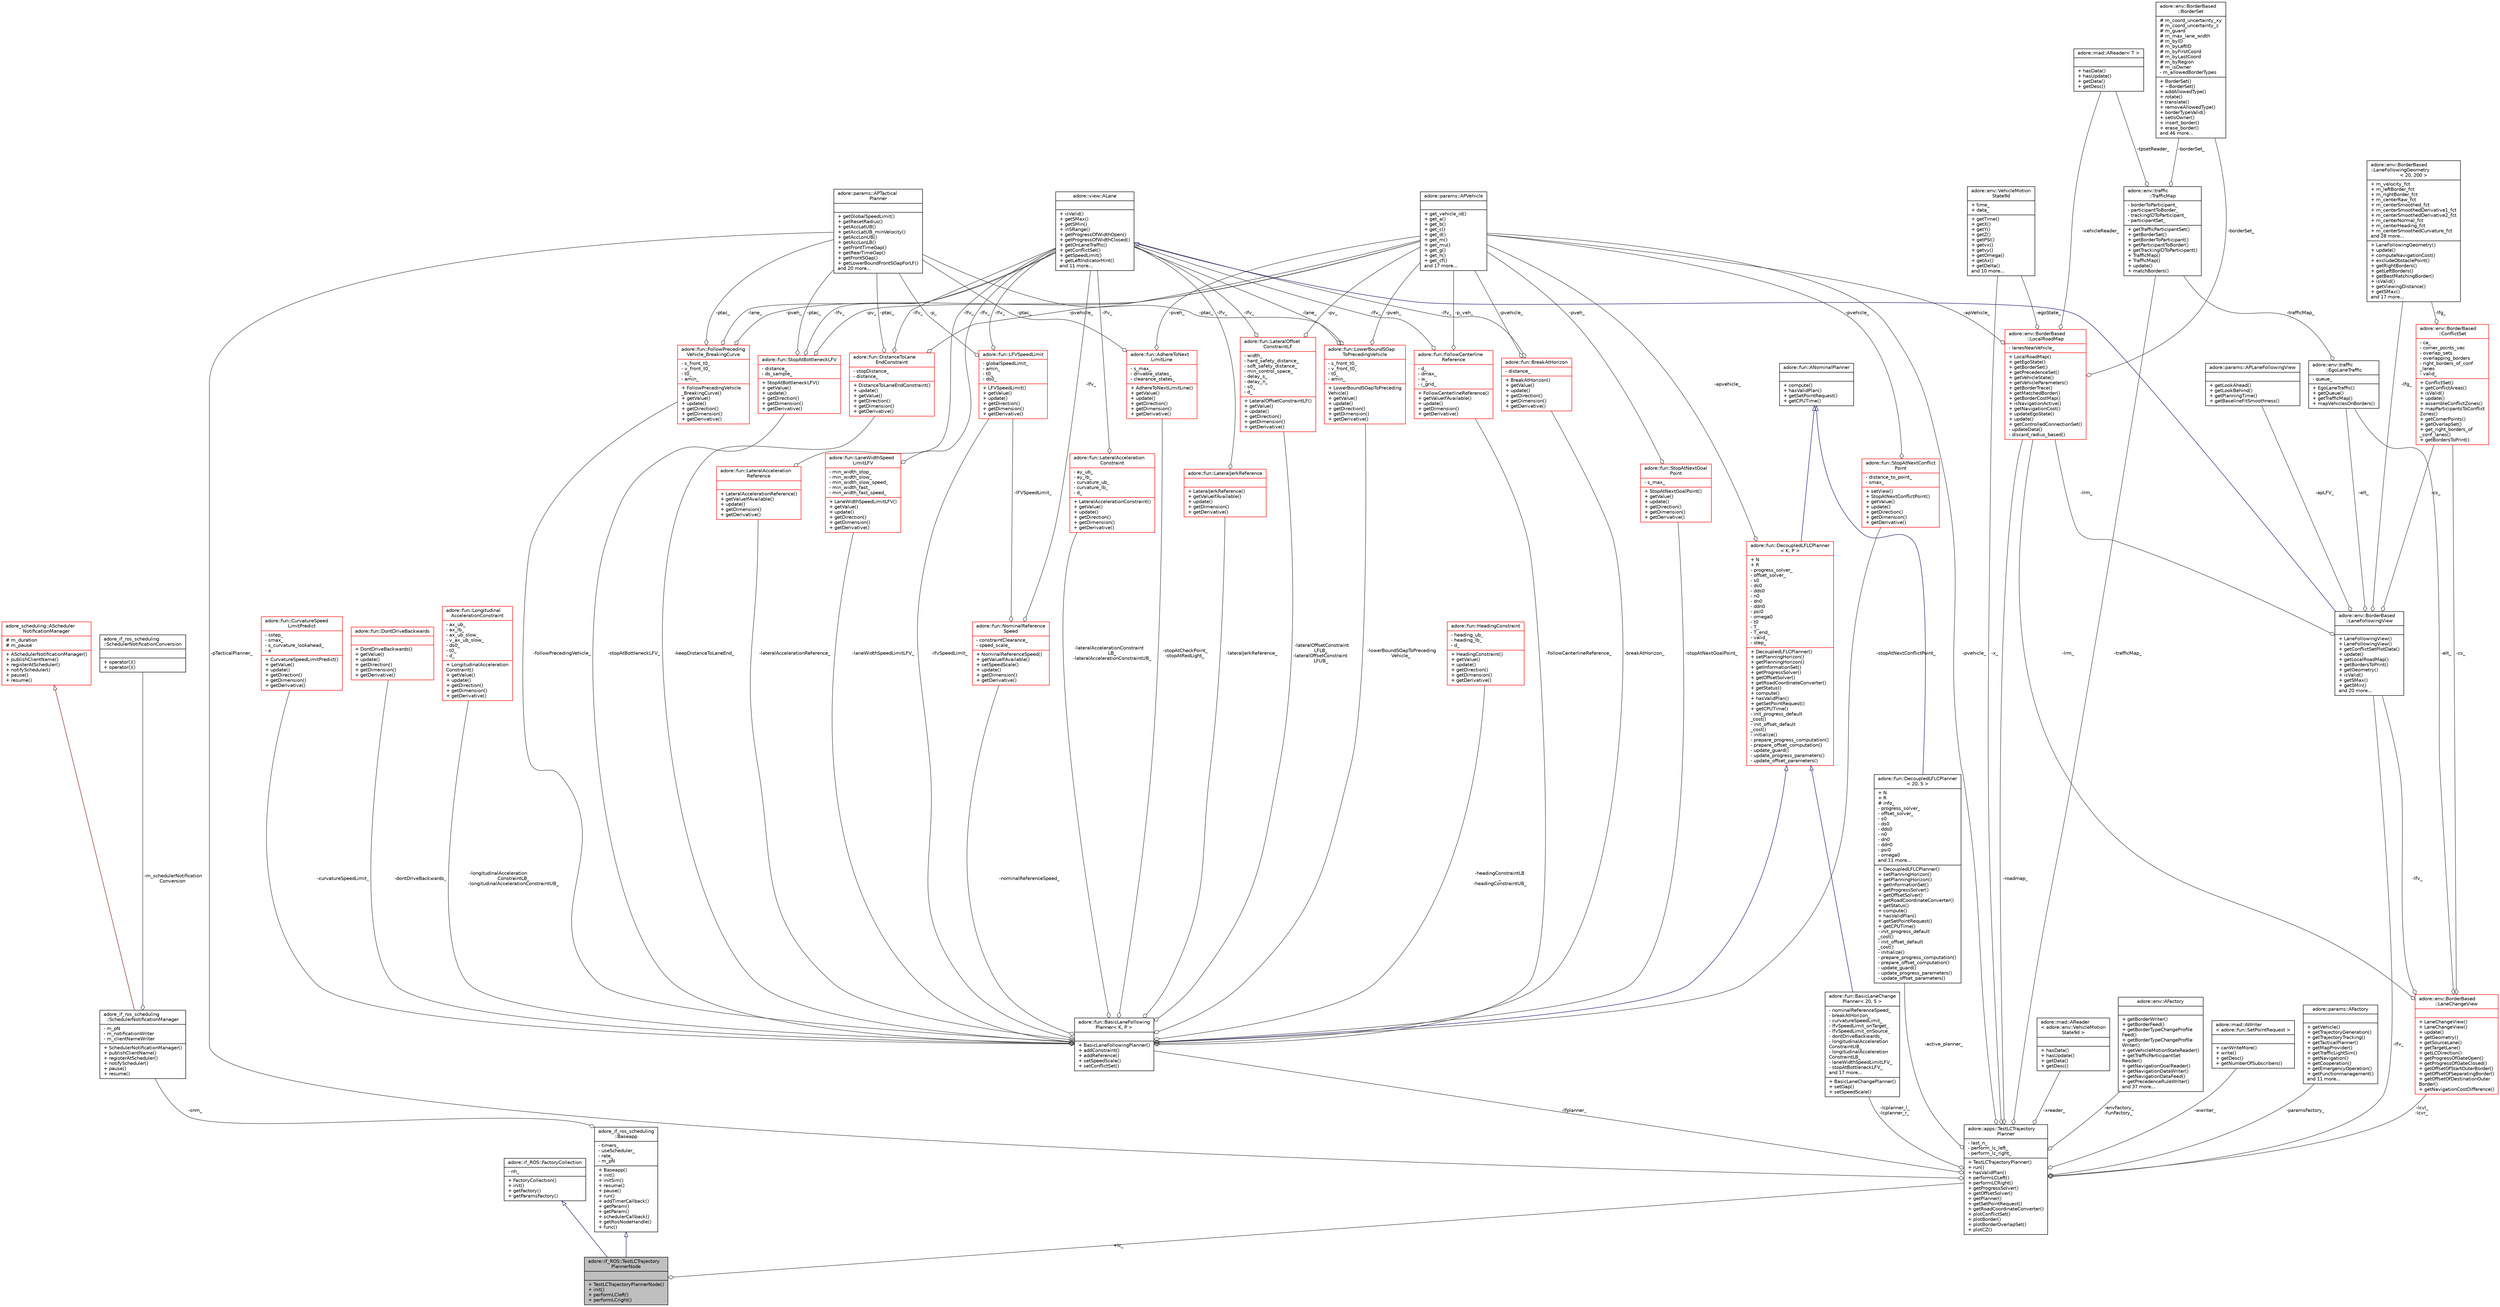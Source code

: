 digraph "adore::if_ROS::TestLCTrajectoryPlannerNode"
{
 // LATEX_PDF_SIZE
  edge [fontname="Helvetica",fontsize="10",labelfontname="Helvetica",labelfontsize="10"];
  node [fontname="Helvetica",fontsize="10",shape=record];
  Node1 [label="{adore::if_ROS::TestLCTrajectory\lPlannerNode\n||+ TestLCTrajectoryPlannerNode()\l+ init()\l+ performLCleft()\l+ performLCright()\l}",height=0.2,width=0.4,color="black", fillcolor="grey75", style="filled", fontcolor="black",tooltip=" "];
  Node2 -> Node1 [dir="back",color="midnightblue",fontsize="10",style="solid",arrowtail="onormal",fontname="Helvetica"];
  Node2 [label="{adore::if_ROS::FactoryCollection\n|- nh_\l|+ FactoryCollection()\l+ init()\l+ getFactory()\l+ getParamsFactory()\l}",height=0.2,width=0.4,color="black", fillcolor="white", style="filled",URL="$classadore_1_1if__ROS_1_1FactoryCollection.html",tooltip=" "];
  Node3 -> Node1 [dir="back",color="midnightblue",fontsize="10",style="solid",arrowtail="onormal",fontname="Helvetica"];
  Node3 [label="{adore_if_ros_scheduling\l::Baseapp\n|- timers_\l- useScheduler_\l- rate_\l- m_pN\l|+ Baseapp()\l+ init()\l+ initSim()\l+ resume()\l+ pause()\l+ run()\l+ addTimerCallback()\l+ getParam()\l+ getParam()\l+ schedulerCallback()\l+ getRosNodeHandle()\l+ func()\l}",height=0.2,width=0.4,color="black", fillcolor="white", style="filled",URL="$classadore__if__ros__scheduling_1_1Baseapp.html",tooltip=" "];
  Node4 -> Node3 [color="grey25",fontsize="10",style="solid",label=" -snm_" ,arrowhead="odiamond",fontname="Helvetica"];
  Node4 [label="{adore_if_ros_scheduling\l::SchedulerNotificationManager\n|- m_pN\l- m_notificationWriter\l- m_clientNameWriter\l|+ SchedulerNotificationManager()\l+ publishClientName()\l+ registerAtScheduler()\l+ notifyScheduler()\l+ pause()\l+ resume()\l}",height=0.2,width=0.4,color="black", fillcolor="white", style="filled",URL="$classadore__if__ros__scheduling_1_1SchedulerNotificationManager.html",tooltip=" "];
  Node5 -> Node4 [dir="back",color="firebrick4",fontsize="10",style="solid",arrowtail="onormal",fontname="Helvetica"];
  Node5 [label="{adore_scheduling::AScheduler\lNotificationManager\n|# m_duration\l# m_pause\l|+ ASchedulerNotificationManager()\l+ publishClientName()\l+ registerAtScheduler()\l+ notifyScheduler()\l+ pause()\l+ resume()\l}",height=0.2,width=0.4,color="red", fillcolor="white", style="filled",URL="$classadore__scheduling_1_1ASchedulerNotificationManager.html",tooltip=" "];
  Node7 -> Node4 [color="grey25",fontsize="10",style="solid",label=" -m_schedulerNotification\lConversion" ,arrowhead="odiamond",fontname="Helvetica"];
  Node7 [label="{adore_if_ros_scheduling\l::SchedulerNotificationConversion\n||+ operator()()\l+ operator()()\l}",height=0.2,width=0.4,color="black", fillcolor="white", style="filled",URL="$classadore__if__ros__scheduling_1_1SchedulerNotificationConversion.html",tooltip=" "];
  Node8 -> Node1 [color="grey25",fontsize="10",style="solid",label=" +lc_" ,arrowhead="odiamond",fontname="Helvetica"];
  Node8 [label="{adore::apps::TestLCTrajectory\lPlanner\n|- last_n_\l- perform_lc_left_\l- perform_lc_right_\l|+ TestLCTrajectoryPlanner()\l+ run()\l+ hasValidPlan()\l+ performLCLeft()\l+ performLCRight()\l+ getProgressSolver()\l+ getOffsetSolver()\l+ getPlanner()\l+ getSetPointRequest()\l+ getRoadCoordinateConverter()\l+ plotConflictSet()\l+ plotBorder()\l+ plotBorderOverlapSet()\l+ plotCZ()\l}",height=0.2,width=0.4,color="black", fillcolor="white", style="filled",URL="$classadore_1_1apps_1_1TestLCTrajectoryPlanner.html",tooltip="test implementation of a lane change trajectory planner"];
  Node9 -> Node8 [color="grey25",fontsize="10",style="solid",label=" -active_planner_" ,arrowhead="odiamond",fontname="Helvetica"];
  Node9 [label="{adore::fun::DecoupledLFLCPlanner\l\< 20, 5 \>\n|+ N\l+ R\l# info_\l- progress_solver_\l- offset_solver_\l- s0\l- ds0\l- dds0\l- n0\l- dn0\l- ddn0\l- psi0\l- omega0\land 11 more...\l|+ DecoupledLFLCPlanner()\l+ setPlanningHorizon()\l+ getPlanningHorizon()\l+ getInformationSet()\l+ getProgressSolver()\l+ getOffsetSolver()\l+ getRoadCoordinateConverter()\l+ getStatus()\l+ compute()\l+ hasValidPlan()\l+ getSetPointRequest()\l+ getCPUTime()\l- init_progress_default\l_cost()\l- init_offset_default\l_cost()\l- initialize()\l- prepare_progress_computation()\l- prepare_offset_computation()\l- update_guard()\l- update_progress_parameters()\l- update_offset_parameters()\l}",height=0.2,width=0.4,color="black", fillcolor="white", style="filled",URL="$classadore_1_1fun_1_1DecoupledLFLCPlanner.html",tooltip=" "];
  Node10 -> Node9 [dir="back",color="midnightblue",fontsize="10",style="solid",arrowtail="onormal",fontname="Helvetica"];
  Node10 [label="{adore::fun::ANominalPlanner\n||+ compute()\l+ hasValidPlan()\l+ getSetPointRequest()\l+ getCPUTime()\l}",height=0.2,width=0.4,color="black", fillcolor="white", style="filled",URL="$classadore_1_1fun_1_1ANominalPlanner.html",tooltip=" "];
  Node11 -> Node8 [color="grey25",fontsize="10",style="solid",label=" -lcplanner_l_\n-lcplanner_r_" ,arrowhead="odiamond",fontname="Helvetica"];
  Node11 [label="{adore::fun::BasicLaneChange\lPlanner\< 20, 5 \>\n|- nominalReferenceSpeed_\l- breakAtHorizon_\l- curvatureSpeedLimit_\l- lfvSpeedLimit_onTarget_\l- lfvSpeedLimit_onSource_\l- dontDriveBackwards_\l- longitudinalAcceleration\lConstraintUB_\l- longitudinalAcceleration\lConstraintLB_\l- laneWidthSpeedLimitLFV_\l- stopAtBottleneckLFV_\land 17 more...\l|+ BasicLaneChangePlanner()\l+ setGap()\l+ setSpeedScale()\l}",height=0.2,width=0.4,color="black", fillcolor="white", style="filled",URL="$classadore_1_1fun_1_1BasicLaneChangePlanner.html",tooltip=" "];
  Node12 -> Node11 [dir="back",color="midnightblue",fontsize="10",style="solid",arrowtail="onormal",fontname="Helvetica"];
  Node12 [label="{adore::fun::DecoupledLFLCPlanner\l\< K, P \>\n|+ N\l+ R\l- progress_solver_\l- offset_solver_\l- s0\l- ds0\l- dds0\l- n0\l- dn0\l- ddn0\l- psi0\l- omega0\l- t0\l- T_\l- T_end_\l- valid_\l- step_\l|+ DecoupledLFLCPlanner()\l+ setPlanningHorizon()\l+ getPlanningHorizon()\l+ getInformationSet()\l+ getProgressSolver()\l+ getOffsetSolver()\l+ getRoadCoordinateConverter()\l+ getStatus()\l+ compute()\l+ hasValidPlan()\l+ getSetPointRequest()\l+ getCPUTime()\l- init_progress_default\l_cost()\l- init_offset_default\l_cost()\l- initialize()\l- prepare_progress_computation()\l- prepare_offset_computation()\l- update_guard()\l- update_progress_parameters()\l- update_offset_parameters()\l}",height=0.2,width=0.4,color="red", fillcolor="white", style="filled",URL="$classadore_1_1fun_1_1DecoupledLFLCPlanner.html",tooltip=" "];
  Node10 -> Node12 [dir="back",color="midnightblue",fontsize="10",style="solid",arrowtail="onormal",fontname="Helvetica"];
  Node14 -> Node12 [color="grey25",fontsize="10",style="solid",label=" -apvehicle_" ,arrowhead="odiamond",fontname="Helvetica"];
  Node14 [label="{adore::params::APVehicle\n||+ get_vehicle_id()\l+ get_a()\l+ get_b()\l+ get_c()\l+ get_d()\l+ get_m()\l+ get_mu()\l+ get_g()\l+ get_h()\l+ get_cf()\land 17 more...\l}",height=0.2,width=0.4,color="black", fillcolor="white", style="filled",URL="$classadore_1_1params_1_1APVehicle.html",tooltip="abstract class for vehicle configuration related paremeters"];
  Node24 -> Node8 [color="grey25",fontsize="10",style="solid",label=" -x_" ,arrowhead="odiamond",fontname="Helvetica"];
  Node24 [label="{adore::env::VehicleMotion\lState9d\n|+ time_\l+ data_\l|+ getTime()\l+ getX()\l+ getY()\l+ getZ()\l+ getPSI()\l+ getvx()\l+ getvy()\l+ getOmega()\l+ getAx()\l+ getDelta()\land 10 more...\l}",height=0.2,width=0.4,color="black", fillcolor="white", style="filled",URL="$structadore_1_1env_1_1VehicleMotionState9d.html",tooltip="This struct holds the motion state of the vehicle in 9d."];
  Node25 -> Node8 [color="grey25",fontsize="10",style="solid",label=" -xreader_" ,arrowhead="odiamond",fontname="Helvetica"];
  Node25 [label="{adore::mad::AReader\l\< adore::env::VehicleMotion\lState9d \>\n||+ hasData()\l+ hasUpdate()\l+ getData()\l+ getDesc()\l}",height=0.2,width=0.4,color="black", fillcolor="white", style="filled",URL="$classadore_1_1mad_1_1AReader.html",tooltip=" "];
  Node14 -> Node8 [color="grey25",fontsize="10",style="solid",label=" -pvehicle_" ,arrowhead="odiamond",fontname="Helvetica"];
  Node26 -> Node8 [color="grey25",fontsize="10",style="solid",label=" -trafficMap_" ,arrowhead="odiamond",fontname="Helvetica"];
  Node26 [label="{adore::env::traffic\l::TrafficMap\n|- borderToParticipant_\l- participantToBorder_\l- trackingIDToParticipant_\l- participantSet_\l|+ getTrafficParticipantSet()\l+ getBorderSet()\l+ getBorderToParticipant()\l+ getParticipantToBorder()\l+ getTrackingIDToParticipant()\l+ TrafficMap()\l+ TrafficMap()\l+ update()\l+ matchBorders()\l}",height=0.2,width=0.4,color="black", fillcolor="white", style="filled",URL="$classadore_1_1env_1_1traffic_1_1TrafficMap.html",tooltip=" "];
  Node27 -> Node26 [color="grey25",fontsize="10",style="solid",label=" -tpsetReader_" ,arrowhead="odiamond",fontname="Helvetica"];
  Node27 [label="{adore::mad::AReader\< T \>\n||+ hasData()\l+ hasUpdate()\l+ getData()\l+ getDesc()\l}",height=0.2,width=0.4,color="black", fillcolor="white", style="filled",URL="$classadore_1_1mad_1_1AReader.html",tooltip=" "];
  Node28 -> Node26 [color="grey25",fontsize="10",style="solid",label=" -borderSet_" ,arrowhead="odiamond",fontname="Helvetica"];
  Node28 [label="{adore::env::BorderBased\l::BorderSet\n|# m_coord_uncertainty_xy\l# m_coord_uncertainty_z\l# m_guard\l# m_max_lane_width\l# m_byID\l# m_byLeftID\l# m_byFirstCoord\l# m_byLastCoord\l# m_byRegion\l# m_isOwner\l- m_allowedBorderTypes\l|+ BorderSet()\l+ ~BorderSet()\l+ addAllowedType()\l+ rotate()\l+ translate()\l+ removeAllowedType()\l+ borderTypeValid()\l+ setIsOwner()\l+ insert_border()\l+ erase_border()\land 46 more...\l}",height=0.2,width=0.4,color="black", fillcolor="white", style="filled",URL="$classadore_1_1env_1_1BorderBased_1_1BorderSet.html",tooltip="efficiently store borders in boost R-tree"];
  Node29 -> Node8 [color="grey25",fontsize="10",style="solid",label=" -lfplanner_" ,arrowhead="odiamond",fontname="Helvetica"];
  Node29 [label="{adore::fun::BasicLaneFollowing\lPlanner\< K, P \>\n||+ BasicLaneFollowingPlanner()\l+ addConstraint()\l+ addReference()\l+ setSpeedScale()\l+ setConflictSet()\l}",height=0.2,width=0.4,color="black", fillcolor="white", style="filled",URL="$classadore_1_1fun_1_1BasicLaneFollowingPlanner.html",tooltip=" "];
  Node12 -> Node29 [dir="back",color="midnightblue",fontsize="10",style="solid",arrowtail="onormal",fontname="Helvetica"];
  Node30 -> Node29 [color="grey25",fontsize="10",style="solid",label=" -headingConstraintLB\l_\n-headingConstraintUB_" ,arrowhead="odiamond",fontname="Helvetica"];
  Node30 [label="{adore::fun::HeadingConstraint\n|- heading_ub_\l- heading_lb_\l- d_\l|+ HeadingConstraint()\l+ getValue()\l+ update()\l+ getDirection()\l+ getDimension()\l+ getDerivative()\l}",height=0.2,width=0.4,color="red", fillcolor="white", style="filled",URL="$classadore_1_1fun_1_1HeadingConstraint.html",tooltip=" "];
  Node32 -> Node29 [color="grey25",fontsize="10",style="solid",label=" -followCenterlineReference_" ,arrowhead="odiamond",fontname="Helvetica"];
  Node32 [label="{adore::fun::FollowCenterline\lReference\n|- d_\l- dmax_\l- w_\l- i_grid_\l|+ FollowCenterlineReference()\l+ getValueIfAvailable()\l+ update()\l+ getDimension()\l+ getDerivative()\l}",height=0.2,width=0.4,color="red", fillcolor="white", style="filled",URL="$classadore_1_1fun_1_1FollowCenterlineReference.html",tooltip=" "];
  Node14 -> Node32 [color="grey25",fontsize="10",style="solid",label=" -p_veh_" ,arrowhead="odiamond",fontname="Helvetica"];
  Node18 -> Node32 [color="grey25",fontsize="10",style="solid",label=" -lfv_" ,arrowhead="odiamond",fontname="Helvetica"];
  Node18 [label="{adore::view::ALane\n||+ isValid()\l+ getSMax()\l+ getSMin()\l+ inSRange()\l+ getProgressOfWidthOpen()\l+ getProgressOfWidthClosed()\l+ getOnLaneTraffic()\l+ getConflictSet()\l+ getSpeedLimit()\l+ getLeftIndicatorHint()\land 11 more...\l}",height=0.2,width=0.4,color="black", fillcolor="white", style="filled",URL="$classadore_1_1view_1_1ALane.html",tooltip=" "];
  Node34 -> Node29 [color="grey25",fontsize="10",style="solid",label=" -curvatureSpeedLimit_" ,arrowhead="odiamond",fontname="Helvetica"];
  Node34 [label="{adore::fun::CurvatureSpeed\lLimitPredict\n|- sstep_\l- smax_\l- s_curvature_lookahead_\l- a\l|+ CurvatureSpeedLimitPredict()\l+ getValue()\l+ update()\l+ getDirection()\l+ getDimension()\l+ getDerivative()\l}",height=0.2,width=0.4,color="red", fillcolor="white", style="filled",URL="$classadore_1_1fun_1_1CurvatureSpeedLimitPredict.html",tooltip=" "];
  Node36 -> Node29 [color="grey25",fontsize="10",style="solid",label=" -lowerBoundSGapToPreceding\lVehicle_" ,arrowhead="odiamond",fontname="Helvetica"];
  Node36 [label="{adore::fun::LowerBoundSGap\lToPrecedingVehicle\n|- s_front_t0_\l- v_front_t0_\l- t0_\l- amin_\l|+ LowerBoundSGapToPreceding\lVehicle()\l+ getValue()\l+ update()\l+ getDirection()\l+ getDimension()\l+ getDerivative()\l}",height=0.2,width=0.4,color="red", fillcolor="white", style="filled",URL="$classadore_1_1fun_1_1LowerBoundSGapToPrecedingVehicle.html",tooltip=" "];
  Node14 -> Node36 [color="grey25",fontsize="10",style="solid",label=" -pveh_" ,arrowhead="odiamond",fontname="Helvetica"];
  Node18 -> Node36 [color="grey25",fontsize="10",style="solid",label=" -lane_" ,arrowhead="odiamond",fontname="Helvetica"];
  Node37 -> Node36 [color="grey25",fontsize="10",style="solid",label=" -ptac_" ,arrowhead="odiamond",fontname="Helvetica"];
  Node37 [label="{adore::params::APTactical\lPlanner\n||+ getGlobalSpeedLimit()\l+ getResetRadius()\l+ getAccLatUB()\l+ getAccLatUB_minVelocity()\l+ getAccLonUB()\l+ getAccLonLB()\l+ getFrontTimeGap()\l+ getRearTimeGap()\l+ getFrontSGap()\l+ getLowerBoundFrontSGapForLF()\land 20 more...\l}",height=0.2,width=0.4,color="black", fillcolor="white", style="filled",URL="$classadore_1_1params_1_1APTacticalPlanner.html",tooltip="abstract classs containing parameters to configure aspects and constraints of the tactical planner"];
  Node38 -> Node29 [color="grey25",fontsize="10",style="solid",label=" -dontDriveBackwards_" ,arrowhead="odiamond",fontname="Helvetica"];
  Node38 [label="{adore::fun::DontDriveBackwards\n||+ DontDriveBackwards()\l+ getValue()\l+ update()\l+ getDirection()\l+ getDimension()\l+ getDerivative()\l}",height=0.2,width=0.4,color="red", fillcolor="white", style="filled",URL="$classadore_1_1fun_1_1DontDriveBackwards.html",tooltip=" "];
  Node39 -> Node29 [color="grey25",fontsize="10",style="solid",label=" -lateralOffsetConstraint\lLFLB_\n-lateralOffsetConstraint\lLFUB_" ,arrowhead="odiamond",fontname="Helvetica"];
  Node39 [label="{adore::fun::LateralOffset\lConstraintLF\n|- width_\l- hard_safety_distance_\l- soft_safety_distance_\l- min_control_space_\l- delay_s_\l- delay_n_\l- s0_\l- d_\l|+ LateralOffsetConstraintLF()\l+ getValue()\l+ update()\l+ getDirection()\l+ getDimension()\l+ getDerivative()\l}",height=0.2,width=0.4,color="red", fillcolor="white", style="filled",URL="$classadore_1_1fun_1_1LateralOffsetConstraintLF.html",tooltip=" "];
  Node14 -> Node39 [color="grey25",fontsize="10",style="solid",label=" -pv_" ,arrowhead="odiamond",fontname="Helvetica"];
  Node18 -> Node39 [color="grey25",fontsize="10",style="solid",label=" -lfv_" ,arrowhead="odiamond",fontname="Helvetica"];
  Node40 -> Node29 [color="grey25",fontsize="10",style="solid",label=" -lateralJerkReference_" ,arrowhead="odiamond",fontname="Helvetica"];
  Node40 [label="{adore::fun::LateralJerkReference\n||+ LateralJerkReference()\l+ getValueIfAvailable()\l+ update()\l+ getDimension()\l+ getDerivative()\l}",height=0.2,width=0.4,color="red", fillcolor="white", style="filled",URL="$classadore_1_1fun_1_1LateralJerkReference.html",tooltip=" "];
  Node18 -> Node40 [color="grey25",fontsize="10",style="solid",label=" -lfv_" ,arrowhead="odiamond",fontname="Helvetica"];
  Node41 -> Node29 [color="grey25",fontsize="10",style="solid",label=" -stopAtNextGoalPoint_" ,arrowhead="odiamond",fontname="Helvetica"];
  Node41 [label="{adore::fun::StopAtNextGoal\lPoint\n|- s_max_\l|+ StopAtNextGoalPoint()\l+ getValue()\l+ update()\l+ getDirection()\l+ getDimension()\l+ getDerivative()\l}",height=0.2,width=0.4,color="red", fillcolor="white", style="filled",URL="$classadore_1_1fun_1_1StopAtNextGoalPoint.html",tooltip=" "];
  Node14 -> Node41 [color="grey25",fontsize="10",style="solid",label=" -pveh_" ,arrowhead="odiamond",fontname="Helvetica"];
  Node43 -> Node29 [color="grey25",fontsize="10",style="solid",label=" -lateralAccelerationReference_" ,arrowhead="odiamond",fontname="Helvetica"];
  Node43 [label="{adore::fun::LateralAcceleration\lReference\n||+ LateralAccelerationReference()\l+ getValueIfAvailable()\l+ update()\l+ getDimension()\l+ getDerivative()\l}",height=0.2,width=0.4,color="red", fillcolor="white", style="filled",URL="$classadore_1_1fun_1_1LateralAccelerationReference.html",tooltip=" "];
  Node18 -> Node43 [color="grey25",fontsize="10",style="solid",label=" -lfv_" ,arrowhead="odiamond",fontname="Helvetica"];
  Node44 -> Node29 [color="grey25",fontsize="10",style="solid",label=" -longitudinalAcceleration\lConstraintLB_\n-longitudinalAccelerationConstraintUB_" ,arrowhead="odiamond",fontname="Helvetica"];
  Node44 [label="{adore::fun::Longitudinal\lAccelerationConstraint\n|- ax_ub_\l- ax_lb_\l- ax_ub_slow_\l- v_ax_ub_slow_\l- ds0_\l- t0_\l- d_\l|+ LongitudinalAcceleration\lConstraint()\l+ getValue()\l+ update()\l+ getDirection()\l+ getDimension()\l+ getDerivative()\l}",height=0.2,width=0.4,color="red", fillcolor="white", style="filled",URL="$classadore_1_1fun_1_1LongitudinalAccelerationConstraint.html",tooltip=" "];
  Node45 -> Node29 [color="grey25",fontsize="10",style="solid",label=" -stopAtCheckPoint_\n-stopAtRedLight_" ,arrowhead="odiamond",fontname="Helvetica"];
  Node45 [label="{adore::fun::AdhereToNext\lLimitLine\n|- s_max_\l- drivable_states_\l- clearance_states_\l|+ AdhereToNextLimitLine()\l+ getValue()\l+ update()\l+ getDirection()\l+ getDimension()\l+ getDerivative()\l}",height=0.2,width=0.4,color="red", fillcolor="white", style="filled",URL="$classadore_1_1fun_1_1AdhereToNextLimitLine.html",tooltip=" "];
  Node14 -> Node45 [color="grey25",fontsize="10",style="solid",label=" -pveh_" ,arrowhead="odiamond",fontname="Helvetica"];
  Node37 -> Node45 [color="grey25",fontsize="10",style="solid",label=" -ptac_" ,arrowhead="odiamond",fontname="Helvetica"];
  Node47 -> Node29 [color="grey25",fontsize="10",style="solid",label=" -followPrecedingVehicle_" ,arrowhead="odiamond",fontname="Helvetica"];
  Node47 [label="{adore::fun::FollowPreceding\lVehicle_BreakingCurve\n|- s_front_t0_\l- v_front_t0_\l- t0_\l- amin_\l|+ FollowPrecedingVehicle\l_BreakingCurve()\l+ getValue()\l+ update()\l+ getDirection()\l+ getDimension()\l+ getDerivative()\l}",height=0.2,width=0.4,color="red", fillcolor="white", style="filled",URL="$classadore_1_1fun_1_1FollowPrecedingVehicle__BreakingCurve.html",tooltip=" "];
  Node14 -> Node47 [color="grey25",fontsize="10",style="solid",label=" -pveh_" ,arrowhead="odiamond",fontname="Helvetica"];
  Node18 -> Node47 [color="grey25",fontsize="10",style="solid",label=" -lane_" ,arrowhead="odiamond",fontname="Helvetica"];
  Node37 -> Node47 [color="grey25",fontsize="10",style="solid",label=" -ptac_" ,arrowhead="odiamond",fontname="Helvetica"];
  Node48 -> Node29 [color="grey25",fontsize="10",style="solid",label=" -stopAtNextConflictPoint_" ,arrowhead="odiamond",fontname="Helvetica"];
  Node48 [label="{adore::fun::StopAtNextConflict\lPoint\n|- distance_to_point_\l- smax_\l|+ setView()\l+ StopAtNextConflictPoint()\l+ getValue()\l+ update()\l+ getDirection()\l+ getDimension()\l+ getDerivative()\l}",height=0.2,width=0.4,color="red", fillcolor="white", style="filled",URL="$classadore_1_1fun_1_1StopAtNextConflictPoint.html",tooltip=" "];
  Node14 -> Node48 [color="grey25",fontsize="10",style="solid",label=" -pvehicle_" ,arrowhead="odiamond",fontname="Helvetica"];
  Node50 -> Node29 [color="grey25",fontsize="10",style="solid",label=" -laneWidthSpeedLimitLFV_" ,arrowhead="odiamond",fontname="Helvetica"];
  Node50 [label="{adore::fun::LaneWidthSpeed\lLimitLFV\n|- min_width_stop_\l- min_width_slow_\l- min_width_slow_speed_\l- min_width_fast_\l- min_width_fast_speed_\l|+ LaneWidthSpeedLimitLFV()\l+ getValue()\l+ update()\l+ getDirection()\l+ getDimension()\l+ getDerivative()\l}",height=0.2,width=0.4,color="red", fillcolor="white", style="filled",URL="$classadore_1_1fun_1_1LaneWidthSpeedLimitLFV.html",tooltip=" "];
  Node18 -> Node50 [color="grey25",fontsize="10",style="solid",label=" -lfv_" ,arrowhead="odiamond",fontname="Helvetica"];
  Node51 -> Node29 [color="grey25",fontsize="10",style="solid",label=" -lateralAccelerationConstraint\lLB_\n-lateralAccelerationConstraintUB_" ,arrowhead="odiamond",fontname="Helvetica"];
  Node51 [label="{adore::fun::LateralAcceleration\lConstraint\n|- ay_ub_\l- ay_lb_\l- curvature_ub_\l- curvature_lb_\l- d_\l|+ LateralAccelerationConstraint()\l+ getValue()\l+ update()\l+ getDirection()\l+ getDimension()\l+ getDerivative()\l}",height=0.2,width=0.4,color="red", fillcolor="white", style="filled",URL="$classadore_1_1fun_1_1LateralAccelerationConstraint.html",tooltip=" "];
  Node18 -> Node51 [color="grey25",fontsize="10",style="solid",label=" -lfv_" ,arrowhead="odiamond",fontname="Helvetica"];
  Node52 -> Node29 [color="grey25",fontsize="10",style="solid",label=" -lfvSpeedLimit_" ,arrowhead="odiamond",fontname="Helvetica"];
  Node52 [label="{adore::fun::LFVSpeedLimit\n|- globalSpeedLimit_\l- amin_\l- t0_\l- ds0_\l|+ LFVSpeedLimit()\l+ getValue()\l+ update()\l+ getDirection()\l+ getDimension()\l+ getDerivative()\l}",height=0.2,width=0.4,color="red", fillcolor="white", style="filled",URL="$classadore_1_1fun_1_1LFVSpeedLimit.html",tooltip=" "];
  Node18 -> Node52 [color="grey25",fontsize="10",style="solid",label=" -lfv_" ,arrowhead="odiamond",fontname="Helvetica"];
  Node37 -> Node52 [color="grey25",fontsize="10",style="solid",label=" -p_" ,arrowhead="odiamond",fontname="Helvetica"];
  Node53 -> Node29 [color="grey25",fontsize="10",style="solid",label=" -stopAtBottleneckLFV_" ,arrowhead="odiamond",fontname="Helvetica"];
  Node53 [label="{adore::fun::StopAtBottleneckLFV\n|- distance_\l- ds_sample_\l|+ StopAtBottleneckLFV()\l+ getValue()\l+ update()\l+ getDirection()\l+ getDimension()\l+ getDerivative()\l}",height=0.2,width=0.4,color="red", fillcolor="white", style="filled",URL="$classadore_1_1fun_1_1StopAtBottleneckLFV.html",tooltip=" "];
  Node14 -> Node53 [color="grey25",fontsize="10",style="solid",label=" -pv_" ,arrowhead="odiamond",fontname="Helvetica"];
  Node18 -> Node53 [color="grey25",fontsize="10",style="solid",label=" -lfv_" ,arrowhead="odiamond",fontname="Helvetica"];
  Node37 -> Node53 [color="grey25",fontsize="10",style="solid",label=" -ptac_" ,arrowhead="odiamond",fontname="Helvetica"];
  Node54 -> Node29 [color="grey25",fontsize="10",style="solid",label=" -nominalReferenceSpeed_" ,arrowhead="odiamond",fontname="Helvetica"];
  Node54 [label="{adore::fun::NominalReference\lSpeed\n|- constraintClearance_\l- speed_scale_\l|+ NominalReferenceSpeed()\l+ getValueIfAvailable()\l+ setSpeedScale()\l+ update()\l+ getDimension()\l+ getDerivative()\l}",height=0.2,width=0.4,color="red", fillcolor="white", style="filled",URL="$classadore_1_1fun_1_1NominalReferenceSpeed.html",tooltip=" "];
  Node18 -> Node54 [color="grey25",fontsize="10",style="solid",label=" -lfv_" ,arrowhead="odiamond",fontname="Helvetica"];
  Node52 -> Node54 [color="grey25",fontsize="10",style="solid",label=" -lFVSpeedLimit_" ,arrowhead="odiamond",fontname="Helvetica"];
  Node55 -> Node29 [color="grey25",fontsize="10",style="solid",label=" -keepDistanceToLaneEnd_" ,arrowhead="odiamond",fontname="Helvetica"];
  Node55 [label="{adore::fun::DistanceToLane\lEndConstraint\n|- stopDistance_\l- distance_\l|+ DistanceToLaneEndConstraint()\l+ update()\l+ getValue()\l+ getDirection()\l+ getDimension()\l+ getDerivative()\l}",height=0.2,width=0.4,color="red", fillcolor="white", style="filled",URL="$classadore_1_1fun_1_1DistanceToLaneEndConstraint.html",tooltip=" "];
  Node14 -> Node55 [color="grey25",fontsize="10",style="solid",label=" -pvehicle_" ,arrowhead="odiamond",fontname="Helvetica"];
  Node18 -> Node55 [color="grey25",fontsize="10",style="solid",label=" -lfv_" ,arrowhead="odiamond",fontname="Helvetica"];
  Node37 -> Node55 [color="grey25",fontsize="10",style="solid",label=" -ptac_" ,arrowhead="odiamond",fontname="Helvetica"];
  Node56 -> Node29 [color="grey25",fontsize="10",style="solid",label=" -breakAtHorizon_" ,arrowhead="odiamond",fontname="Helvetica"];
  Node56 [label="{adore::fun::BreakAtHorizon\n|- distance_\l|+ BreakAtHorizon()\l+ getValue()\l+ update()\l+ getDirection()\l+ getDimension()\l+ getDerivative()\l}",height=0.2,width=0.4,color="red", fillcolor="white", style="filled",URL="$classadore_1_1fun_1_1BreakAtHorizon.html",tooltip=" "];
  Node14 -> Node56 [color="grey25",fontsize="10",style="solid",label=" -pvehicle_" ,arrowhead="odiamond",fontname="Helvetica"];
  Node18 -> Node56 [color="grey25",fontsize="10",style="solid",label=" -lfv_" ,arrowhead="odiamond",fontname="Helvetica"];
  Node37 -> Node8 [color="grey25",fontsize="10",style="solid",label=" -pTacticalPlanner_" ,arrowhead="odiamond",fontname="Helvetica"];
  Node57 -> Node8 [color="grey25",fontsize="10",style="solid",label=" -envFactory_\n-funFactory_" ,arrowhead="odiamond",fontname="Helvetica"];
  Node57 [label="{adore::env::AFactory\n||+ getBorderWriter()\l+ getBorderFeed()\l+ getBorderTypeChangeProfile\lFeed()\l+ getBorderTypeChangeProfile\lWriter()\l+ getVehicleMotionStateReader()\l+ getTrafficParticipantSet\lReader()\l+ getNavigationGoalReader()\l+ getNavigationDataWriter()\l+ getNavigationDataFeed()\l+ getPrecedenceRuleWriter()\land 37 more...\l}",height=0.2,width=0.4,color="black", fillcolor="white", style="filled",URL="$classadore_1_1env_1_1AFactory.html",tooltip="abstract factory for adore::env communication"];
  Node58 -> Node8 [color="grey25",fontsize="10",style="solid",label=" -wwriter_" ,arrowhead="odiamond",fontname="Helvetica"];
  Node58 [label="{adore::mad::AWriter\l\< adore::fun::SetPointRequest \>\n||+ canWriteMore()\l+ write()\l+ getDesc()\l+ getNumberOfSubscribers()\l}",height=0.2,width=0.4,color="black", fillcolor="white", style="filled",URL="$classadore_1_1mad_1_1AWriter.html",tooltip=" "];
  Node59 -> Node8 [color="grey25",fontsize="10",style="solid",label=" -lfv_" ,arrowhead="odiamond",fontname="Helvetica"];
  Node59 [label="{adore::env::BorderBased\l::LaneFollowingView\n||+ LaneFollowingView()\l+ LaneFollowingView()\l+ getConflictSetPlotData()\l+ update()\l+ getLocalRoadMap()\l+ getBordersToPrint()\l+ getGeometry()\l+ isValid()\l+ getSMax()\l+ getSMin()\land 20 more...\l}",height=0.2,width=0.4,color="black", fillcolor="white", style="filled",URL="$classadore_1_1env_1_1BorderBased_1_1LaneFollowingView.html",tooltip="LaneFollowingview provides traffic related information for the current lane."];
  Node18 -> Node59 [dir="back",color="midnightblue",fontsize="10",style="solid",arrowtail="onormal",fontname="Helvetica"];
  Node60 -> Node59 [color="grey25",fontsize="10",style="solid",label=" -elt_" ,arrowhead="odiamond",fontname="Helvetica"];
  Node60 [label="{adore::env::traffic\l::EgoLaneTraffic\n|- queue_\l|+ EgoLaneTraffic()\l+ getQueue()\l+ getTrafficMap()\l+ mapVehiclesOnBorders()\l}",height=0.2,width=0.4,color="black", fillcolor="white", style="filled",URL="$classadore_1_1env_1_1traffic_1_1EgoLaneTraffic.html",tooltip=" "];
  Node26 -> Node60 [color="grey25",fontsize="10",style="solid",label=" -trafficMap_" ,arrowhead="odiamond",fontname="Helvetica"];
  Node61 -> Node59 [color="grey25",fontsize="10",style="solid",label=" -apLFV_" ,arrowhead="odiamond",fontname="Helvetica"];
  Node61 [label="{adore::params::APLaneFollowingView\n||+ getLookAhead()\l+ getLookBehind()\l+ getPlanningTime()\l+ getBaselineFitSmoothness()\l}",height=0.2,width=0.4,color="black", fillcolor="white", style="filled",URL="$classadore_1_1params_1_1APLaneFollowingView.html",tooltip="abstract class containing parameters for a lane following view"];
  Node62 -> Node59 [color="grey25",fontsize="10",style="solid",label=" -lrm_" ,arrowhead="odiamond",fontname="Helvetica"];
  Node62 [label="{adore::env::BorderBased\l::LocalRoadMap\n|- lanesNearVehicle_\l|+ LocalRoadMap()\l+ getEgoState()\l+ getBorderSet()\l+ getPrecedenceSet()\l+ getVehicleState()\l+ getVehicleParameters()\l+ getBorderTrace()\l+ getMatchedBorder()\l+ getBorderCostMap()\l+ isNavigationActive()\l+ getNavigationCost()\l+ updateEgoState()\l+ update()\l+ getControlledConnectionSet()\l- updateData()\l- discard_radius_based()\l}",height=0.2,width=0.4,color="red", fillcolor="white", style="filled",URL="$classadore_1_1env_1_1BorderBased_1_1LocalRoadMap.html",tooltip=" "];
  Node27 -> Node62 [color="grey25",fontsize="10",style="solid",label=" -vehicleReader_" ,arrowhead="odiamond",fontname="Helvetica"];
  Node24 -> Node62 [color="grey25",fontsize="10",style="solid",label=" -egoState_" ,arrowhead="odiamond",fontname="Helvetica"];
  Node28 -> Node62 [color="grey25",fontsize="10",style="solid",label=" -borderSet_" ,arrowhead="odiamond",fontname="Helvetica"];
  Node14 -> Node62 [color="grey25",fontsize="10",style="solid",label=" -apVehicle_" ,arrowhead="odiamond",fontname="Helvetica"];
  Node86 -> Node59 [color="grey25",fontsize="10",style="solid",label=" -cs_" ,arrowhead="odiamond",fontname="Helvetica"];
  Node86 [label="{adore::env::BorderBased\l::ConflictSet\n|- ca_\l- corner_points_vec\l- overlap_sets\l- overlapping_borders\l- right_borders_of_conf\l_lanes\l- valid_\l|+ ConflictSet()\l+ getConflictAreas()\l+ isValid()\l+ update()\l+ assembleConflictZones()\l+ mapParticipantsToConflict\lZones()\l+ getCornerPoints()\l+ getOverlapSet()\l+ get_right_borders_of\l_conf_lanes()\l+ getBordersToPrint()\l}",height=0.2,width=0.4,color="red", fillcolor="white", style="filled",URL="$classadore_1_1env_1_1BorderBased_1_1ConflictSet.html",tooltip=" "];
  Node88 -> Node86 [color="grey25",fontsize="10",style="solid",label=" -lfg_" ,arrowhead="odiamond",fontname="Helvetica"];
  Node88 [label="{adore::env::BorderBased\l::LaneFollowingGeometry\l\< 20, 200 \>\n|+ m_velocity_fct\l+ m_leftBorder_fct\l+ m_rightBorder_fct\l+ m_centerRaw_fct\l+ m_centerSmoothed_fct\l+ m_centerSmoothedDerivative1_fct\l+ m_centerSmoothedDerivative2_fct\l+ m_centerNormal_fct\l+ m_centerHeading_fct\l+ m_centerSmoothedCurvature_fct\land 28 more...\l|+ LaneFollowingGeometry()\l+ update()\l+ computeNavigationCost()\l+ excludeObstaclePoint()\l+ getRightBorders()\l+ getLeftBorders()\l+ getBestMatchingBorder()\l+ isValid()\l+ getViewingDistance()\l+ getSMax()\land 17 more...\l}",height=0.2,width=0.4,color="black", fillcolor="white", style="filled",URL="$classadore_1_1env_1_1BorderBased_1_1LaneFollowingGeometry.html",tooltip=" "];
  Node88 -> Node59 [color="grey25",fontsize="10",style="solid",label=" -lfg_" ,arrowhead="odiamond",fontname="Helvetica"];
  Node62 -> Node8 [color="grey25",fontsize="10",style="solid",label=" -roadmap_" ,arrowhead="odiamond",fontname="Helvetica"];
  Node89 -> Node8 [color="grey25",fontsize="10",style="solid",label=" -paramsFactory_" ,arrowhead="odiamond",fontname="Helvetica"];
  Node89 [label="{adore::params::AFactory\n||+ getVehicle()\l+ getTrajectoryGeneration()\l+ getTrajectoryTracking()\l+ getTacticalPlanner()\l+ getMapProvider()\l+ getTrafficLightSim()\l+ getNavigation()\l+ getCooperation()\l+ getEmergencyOperation()\l+ getFunctionmanagement()\land 11 more...\l}",height=0.2,width=0.4,color="black", fillcolor="white", style="filled",URL="$classadore_1_1params_1_1AFactory.html",tooltip="abstract factory for adore::params classes"];
  Node90 -> Node8 [color="grey25",fontsize="10",style="solid",label=" -lcvl_\n-lcvr_" ,arrowhead="odiamond",fontname="Helvetica"];
  Node90 [label="{adore::env::BorderBased\l::LaneChangeView\n||+ LaneChangeView()\l+ LaneChangeView()\l+ update()\l+ getGeometry()\l+ getSourceLane()\l+ getTargetLane()\l+ getLCDirection()\l+ getProgressOfGateOpen()\l+ getProgressOfGateClosed()\l+ getOffsetOfStartOuterBorder()\l+ getOffsetOfSeparatingBorder()\l+ getOffsetOfDestinationOuter\lBorder()\l+ getNavigationCostDifference()\l}",height=0.2,width=0.4,color="red", fillcolor="white", style="filled",URL="$classadore_1_1env_1_1BorderBased_1_1LaneChangeView.html",tooltip="LaneChangeView provides traffic related information for an adjacent lane."];
  Node60 -> Node90 [color="grey25",fontsize="10",style="solid",label=" -elt_" ,arrowhead="odiamond",fontname="Helvetica"];
  Node62 -> Node90 [color="grey25",fontsize="10",style="solid",label=" -lrm_" ,arrowhead="odiamond",fontname="Helvetica"];
  Node59 -> Node90 [color="grey25",fontsize="10",style="solid",label=" -lfv_" ,arrowhead="odiamond",fontname="Helvetica"];
  Node86 -> Node90 [color="grey25",fontsize="10",style="solid",label=" -cs_" ,arrowhead="odiamond",fontname="Helvetica"];
}
